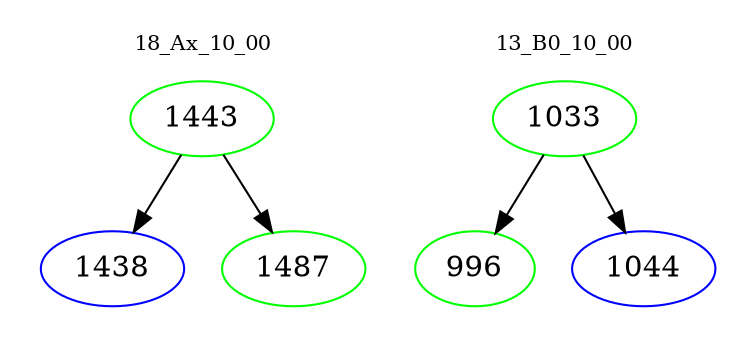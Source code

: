 digraph{
subgraph cluster_0 {
color = white
label = "18_Ax_10_00";
fontsize=10;
T0_1443 [label="1443", color="green"]
T0_1443 -> T0_1438 [color="black"]
T0_1438 [label="1438", color="blue"]
T0_1443 -> T0_1487 [color="black"]
T0_1487 [label="1487", color="green"]
}
subgraph cluster_1 {
color = white
label = "13_B0_10_00";
fontsize=10;
T1_1033 [label="1033", color="green"]
T1_1033 -> T1_996 [color="black"]
T1_996 [label="996", color="green"]
T1_1033 -> T1_1044 [color="black"]
T1_1044 [label="1044", color="blue"]
}
}
